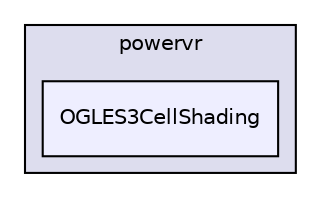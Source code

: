 digraph "PVR/SDK_3.4/Examples/Intermediate/CellShading/OGLES3/Build/Android/src/com/powervr/OGLES3CellShading" {
  compound=true
  node [ fontsize="10", fontname="Helvetica"];
  edge [ labelfontsize="10", labelfontname="Helvetica"];
  subgraph clusterdir_19ae0b86b659943bcb5adc2ce932f92a {
    graph [ bgcolor="#ddddee", pencolor="black", label="powervr" fontname="Helvetica", fontsize="10", URL="dir_19ae0b86b659943bcb5adc2ce932f92a.html"]
  dir_0b7c27889bc01003e59b1fe449fa25c6 [shape=box, label="OGLES3CellShading", style="filled", fillcolor="#eeeeff", pencolor="black", URL="dir_0b7c27889bc01003e59b1fe449fa25c6.html"];
  }
}
